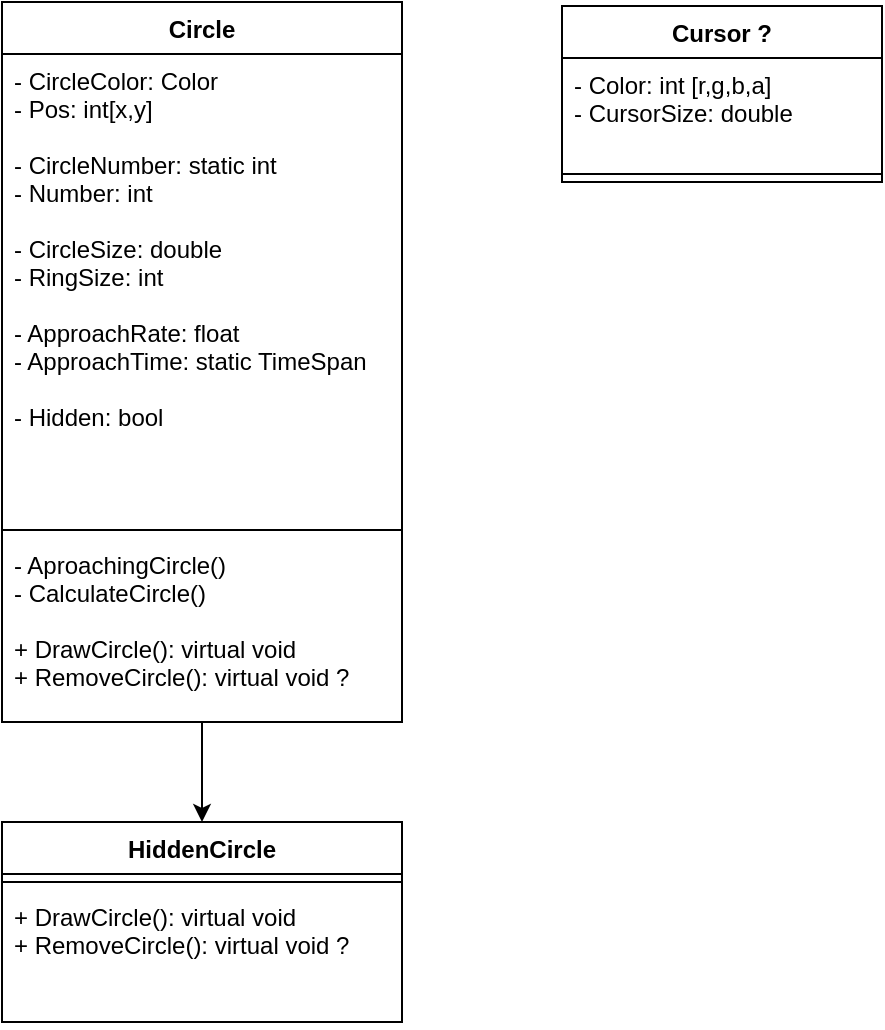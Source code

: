 <mxfile version="12.1.0" type="device" pages="1"><diagram id="YyEgQMz-ytsfDyLlHTA8" name="Page-1"><mxGraphModel dx="298" dy="223" grid="1" gridSize="10" guides="1" tooltips="1" connect="1" arrows="1" fold="1" page="1" pageScale="1" pageWidth="850" pageHeight="1100" math="0" shadow="0"><root><mxCell id="0"/><mxCell id="1" parent="0"/><mxCell id="pcnXPkhOIx5OoQKL-Iah-1" value="Circle" style="swimlane;fontStyle=1;align=center;verticalAlign=top;childLayout=stackLayout;horizontal=1;startSize=26;horizontalStack=0;resizeParent=1;resizeParentMax=0;resizeLast=0;collapsible=1;marginBottom=0;" parent="1" vertex="1"><mxGeometry x="200" y="20" width="200" height="360" as="geometry"/></mxCell><mxCell id="pcnXPkhOIx5OoQKL-Iah-2" value="- CircleColor: Color&#10;- Pos: int[x,y]&#10;&#10;- CircleNumber: static int&#10;- Number: int&#10;&#10;- CircleSize: double&#10;- RingSize: int&#10;&#10;- ApproachRate: float&#10;- ApproachTime: static TimeSpan&#10;&#10;- Hidden: bool" style="text;strokeColor=none;fillColor=none;align=left;verticalAlign=top;spacingLeft=4;spacingRight=4;overflow=hidden;rotatable=0;points=[[0,0.5],[1,0.5]];portConstraint=eastwest;" parent="pcnXPkhOIx5OoQKL-Iah-1" vertex="1"><mxGeometry y="26" width="200" height="234" as="geometry"/></mxCell><mxCell id="pcnXPkhOIx5OoQKL-Iah-3" value="" style="line;strokeWidth=1;fillColor=none;align=left;verticalAlign=middle;spacingTop=-1;spacingLeft=3;spacingRight=3;rotatable=0;labelPosition=right;points=[];portConstraint=eastwest;" parent="pcnXPkhOIx5OoQKL-Iah-1" vertex="1"><mxGeometry y="260" width="200" height="8" as="geometry"/></mxCell><mxCell id="pcnXPkhOIx5OoQKL-Iah-4" value="- AproachingCircle()&#10;- CalculateCircle()&#10;&#10;+ DrawCircle(): virtual void&#10;+ RemoveCircle(): virtual void ?&#10;" style="text;strokeColor=none;fillColor=none;align=left;verticalAlign=top;spacingLeft=4;spacingRight=4;overflow=hidden;rotatable=0;points=[[0,0.5],[1,0.5]];portConstraint=eastwest;" parent="pcnXPkhOIx5OoQKL-Iah-1" vertex="1"><mxGeometry y="268" width="200" height="92" as="geometry"/></mxCell><mxCell id="pcnXPkhOIx5OoQKL-Iah-9" style="edgeStyle=orthogonalEdgeStyle;rounded=0;orthogonalLoop=1;jettySize=auto;html=1;exitX=0.5;exitY=1;exitDx=0;exitDy=0;entryX=0.5;entryY=0;entryDx=0;entryDy=0;fontSize=14;" parent="1" source="pcnXPkhOIx5OoQKL-Iah-1" target="pcnXPkhOIx5OoQKL-Iah-5" edge="1"><mxGeometry relative="1" as="geometry"/></mxCell><mxCell id="pcnXPkhOIx5OoQKL-Iah-5" value="HiddenCircle" style="swimlane;fontStyle=1;align=center;verticalAlign=top;childLayout=stackLayout;horizontal=1;startSize=26;horizontalStack=0;resizeParent=1;resizeParentMax=0;resizeLast=0;collapsible=1;marginBottom=0;fontSize=12;" parent="1" vertex="1"><mxGeometry x="200" y="430" width="200" height="100" as="geometry"/></mxCell><mxCell id="pcnXPkhOIx5OoQKL-Iah-7" value="" style="line;strokeWidth=1;fillColor=none;align=left;verticalAlign=middle;spacingTop=-1;spacingLeft=3;spacingRight=3;rotatable=0;labelPosition=right;points=[];portConstraint=eastwest;" parent="pcnXPkhOIx5OoQKL-Iah-5" vertex="1"><mxGeometry y="26" width="200" height="8" as="geometry"/></mxCell><mxCell id="pcnXPkhOIx5OoQKL-Iah-8" value="+ DrawCircle(): virtual void&#10;+ RemoveCircle(): virtual void ?" style="text;strokeColor=none;fillColor=none;align=left;verticalAlign=top;spacingLeft=4;spacingRight=4;overflow=hidden;rotatable=0;points=[[0,0.5],[1,0.5]];portConstraint=eastwest;" parent="pcnXPkhOIx5OoQKL-Iah-5" vertex="1"><mxGeometry y="34" width="200" height="66" as="geometry"/></mxCell><mxCell id="pcnXPkhOIx5OoQKL-Iah-10" value="Cursor ?" style="swimlane;fontStyle=1;align=center;verticalAlign=top;childLayout=stackLayout;horizontal=1;startSize=26;horizontalStack=0;resizeParent=1;resizeParentMax=0;resizeLast=0;collapsible=1;marginBottom=0;fontSize=12;" parent="1" vertex="1"><mxGeometry x="480" y="22" width="160" height="88" as="geometry"/></mxCell><mxCell id="pcnXPkhOIx5OoQKL-Iah-11" value="- Color: int [r,g,b,a]&#10;- CursorSize: double" style="text;strokeColor=none;fillColor=none;align=left;verticalAlign=top;spacingLeft=4;spacingRight=4;overflow=hidden;rotatable=0;points=[[0,0.5],[1,0.5]];portConstraint=eastwest;" parent="pcnXPkhOIx5OoQKL-Iah-10" vertex="1"><mxGeometry y="26" width="160" height="54" as="geometry"/></mxCell><mxCell id="pcnXPkhOIx5OoQKL-Iah-12" value="" style="line;strokeWidth=1;fillColor=none;align=left;verticalAlign=middle;spacingTop=-1;spacingLeft=3;spacingRight=3;rotatable=0;labelPosition=right;points=[];portConstraint=eastwest;" parent="pcnXPkhOIx5OoQKL-Iah-10" vertex="1"><mxGeometry y="80" width="160" height="8" as="geometry"/></mxCell></root></mxGraphModel></diagram></mxfile>